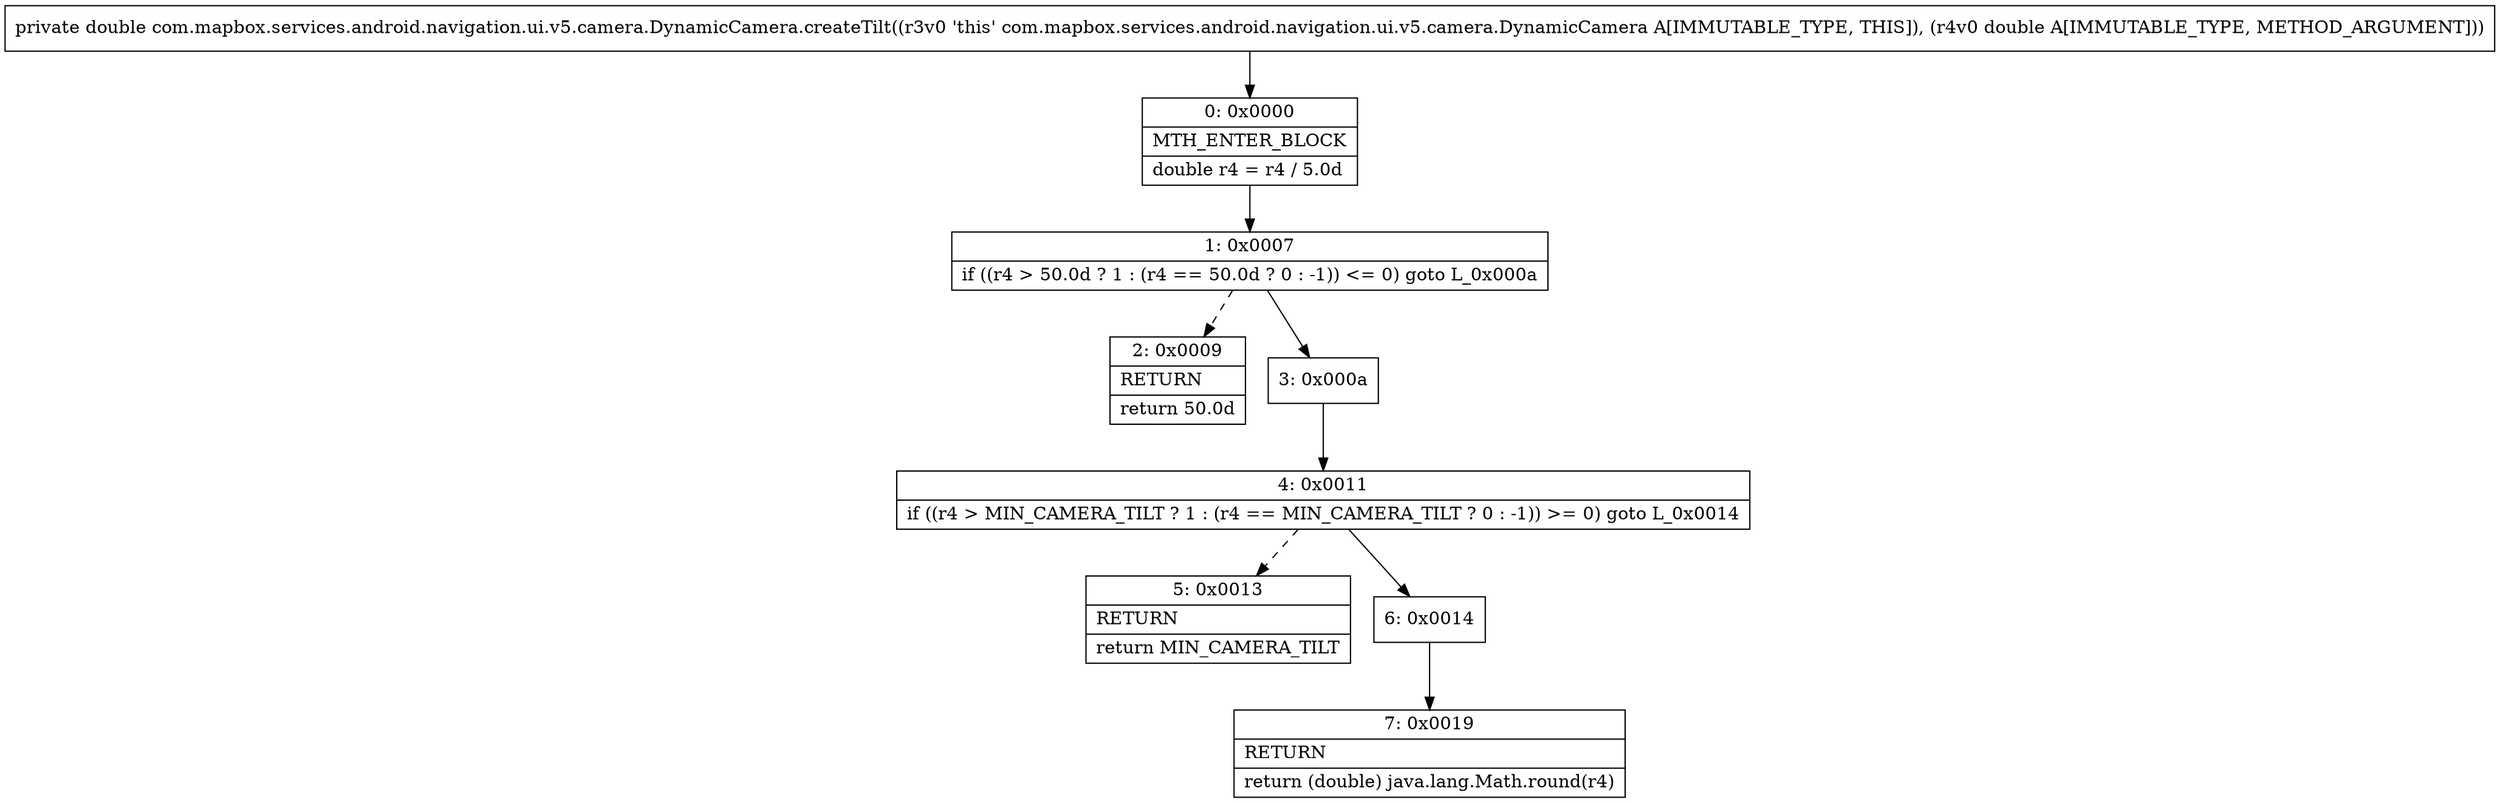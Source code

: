 digraph "CFG forcom.mapbox.services.android.navigation.ui.v5.camera.DynamicCamera.createTilt(D)D" {
Node_0 [shape=record,label="{0\:\ 0x0000|MTH_ENTER_BLOCK\l|double r4 = r4 \/ 5.0d\l}"];
Node_1 [shape=record,label="{1\:\ 0x0007|if ((r4 \> 50.0d ? 1 : (r4 == 50.0d ? 0 : \-1)) \<= 0) goto L_0x000a\l}"];
Node_2 [shape=record,label="{2\:\ 0x0009|RETURN\l|return 50.0d\l}"];
Node_3 [shape=record,label="{3\:\ 0x000a}"];
Node_4 [shape=record,label="{4\:\ 0x0011|if ((r4 \> MIN_CAMERA_TILT ? 1 : (r4 == MIN_CAMERA_TILT ? 0 : \-1)) \>= 0) goto L_0x0014\l}"];
Node_5 [shape=record,label="{5\:\ 0x0013|RETURN\l|return MIN_CAMERA_TILT\l}"];
Node_6 [shape=record,label="{6\:\ 0x0014}"];
Node_7 [shape=record,label="{7\:\ 0x0019|RETURN\l|return (double) java.lang.Math.round(r4)\l}"];
MethodNode[shape=record,label="{private double com.mapbox.services.android.navigation.ui.v5.camera.DynamicCamera.createTilt((r3v0 'this' com.mapbox.services.android.navigation.ui.v5.camera.DynamicCamera A[IMMUTABLE_TYPE, THIS]), (r4v0 double A[IMMUTABLE_TYPE, METHOD_ARGUMENT])) }"];
MethodNode -> Node_0;
Node_0 -> Node_1;
Node_1 -> Node_2[style=dashed];
Node_1 -> Node_3;
Node_3 -> Node_4;
Node_4 -> Node_5[style=dashed];
Node_4 -> Node_6;
Node_6 -> Node_7;
}

